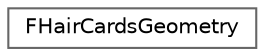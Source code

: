 digraph "Graphical Class Hierarchy"
{
 // INTERACTIVE_SVG=YES
 // LATEX_PDF_SIZE
  bgcolor="transparent";
  edge [fontname=Helvetica,fontsize=10,labelfontname=Helvetica,labelfontsize=10];
  node [fontname=Helvetica,fontsize=10,shape=box,height=0.2,width=0.4];
  rankdir="LR";
  Node0 [id="Node000000",label="FHairCardsGeometry",height=0.2,width=0.4,color="grey40", fillcolor="white", style="filled",URL="$d8/df0/structFHairCardsGeometry.html",tooltip=" "];
}
